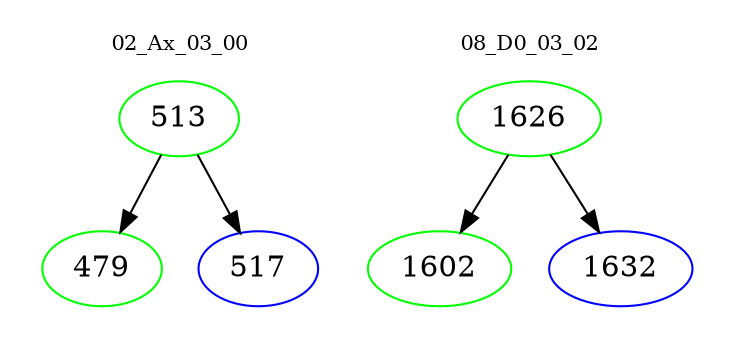 digraph{
subgraph cluster_0 {
color = white
label = "02_Ax_03_00";
fontsize=10;
T0_513 [label="513", color="green"]
T0_513 -> T0_479 [color="black"]
T0_479 [label="479", color="green"]
T0_513 -> T0_517 [color="black"]
T0_517 [label="517", color="blue"]
}
subgraph cluster_1 {
color = white
label = "08_D0_03_02";
fontsize=10;
T1_1626 [label="1626", color="green"]
T1_1626 -> T1_1602 [color="black"]
T1_1602 [label="1602", color="green"]
T1_1626 -> T1_1632 [color="black"]
T1_1632 [label="1632", color="blue"]
}
}
